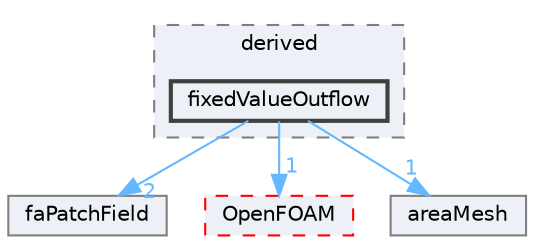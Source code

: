 digraph "src/finiteArea/fields/faPatchFields/derived/fixedValueOutflow"
{
 // LATEX_PDF_SIZE
  bgcolor="transparent";
  edge [fontname=Helvetica,fontsize=10,labelfontname=Helvetica,labelfontsize=10];
  node [fontname=Helvetica,fontsize=10,shape=box,height=0.2,width=0.4];
  compound=true
  subgraph clusterdir_e199f5c11b5a7f232da4f9fe7f7d8b60 {
    graph [ bgcolor="#edf0f7", pencolor="grey50", label="derived", fontname=Helvetica,fontsize=10 style="filled,dashed", URL="dir_e199f5c11b5a7f232da4f9fe7f7d8b60.html",tooltip=""]
  dir_4ce91b6ccad5d9174d26fc1fdc035f8f [label="fixedValueOutflow", fillcolor="#edf0f7", color="grey25", style="filled,bold", URL="dir_4ce91b6ccad5d9174d26fc1fdc035f8f.html",tooltip=""];
  }
  dir_45bb735b99283f509e93082dc5349c43 [label="faPatchField", fillcolor="#edf0f7", color="grey50", style="filled", URL="dir_45bb735b99283f509e93082dc5349c43.html",tooltip=""];
  dir_c5473ff19b20e6ec4dfe5c310b3778a8 [label="OpenFOAM", fillcolor="#edf0f7", color="red", style="filled,dashed", URL="dir_c5473ff19b20e6ec4dfe5c310b3778a8.html",tooltip=""];
  dir_aa4bce7a1abbd72ee1f4d02ddf362a3b [label="areaMesh", fillcolor="#edf0f7", color="grey50", style="filled", URL="dir_aa4bce7a1abbd72ee1f4d02ddf362a3b.html",tooltip=""];
  dir_4ce91b6ccad5d9174d26fc1fdc035f8f->dir_45bb735b99283f509e93082dc5349c43 [headlabel="2", labeldistance=1.5 headhref="dir_001429_001306.html" href="dir_001429_001306.html" color="steelblue1" fontcolor="steelblue1"];
  dir_4ce91b6ccad5d9174d26fc1fdc035f8f->dir_aa4bce7a1abbd72ee1f4d02ddf362a3b [headlabel="1", labeldistance=1.5 headhref="dir_001429_000121.html" href="dir_001429_000121.html" color="steelblue1" fontcolor="steelblue1"];
  dir_4ce91b6ccad5d9174d26fc1fdc035f8f->dir_c5473ff19b20e6ec4dfe5c310b3778a8 [headlabel="1", labeldistance=1.5 headhref="dir_001429_002695.html" href="dir_001429_002695.html" color="steelblue1" fontcolor="steelblue1"];
}
